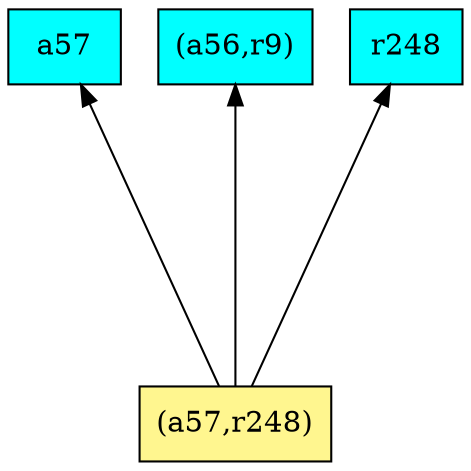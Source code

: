 digraph G {
rankdir=BT;ranksep="2.0";
"a57" [shape=record,fillcolor=cyan,style=filled,label="{a57}"];
"(a57,r248)" [shape=record,fillcolor=khaki1,style=filled,label="{(a57,r248)}"];
"(a56,r9)" [shape=record,fillcolor=cyan,style=filled,label="{(a56,r9)}"];
"r248" [shape=record,fillcolor=cyan,style=filled,label="{r248}"];
"(a57,r248)" -> "a57"
"(a57,r248)" -> "(a56,r9)"
"(a57,r248)" -> "r248"
}